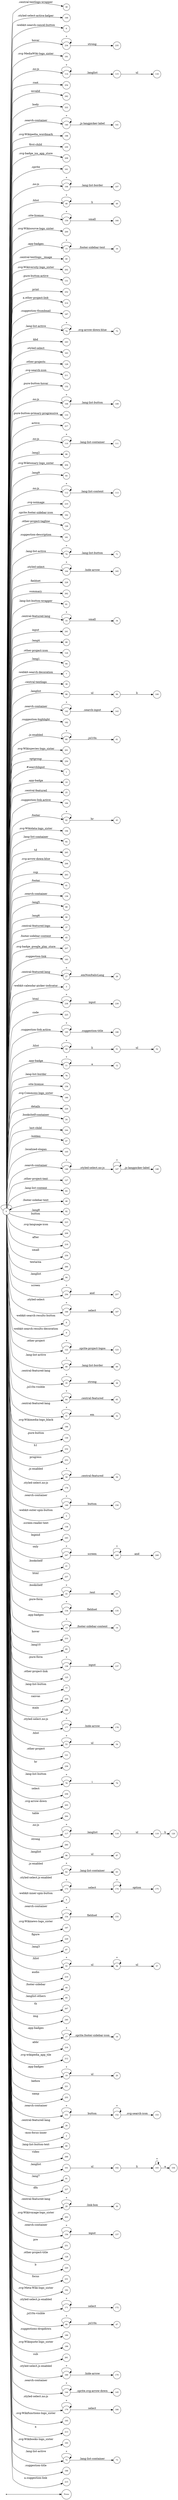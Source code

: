 digraph NFA {
  rankdir=LR;
  node [shape=circle, fontsize=10];
  __start [shape=point, label=""];
  __start -> None;
  39 [label="39"];
  168 [label="168"];
  235 [label="235"];
  6 [label="6"];
  54 [label="54"];
  234 [label="234"];
  18 [label="18"];
  191 [label="191"];
  114 [label="114"];
  254 [label="254"];
  242 [label="242"];
  222 [label="222"];
  140 [label="140"];
  198 [label="198"];
  165 [label="165"];
  230 [label="230"];
  208 [label="208"];
  161 [label="161"];
  106 [label="106"];
  48 [label="48"];
  159 [label="159"];
  200 [label="200"];
  15 [label="15"];
  40 [label="40"];
  202 [label="202"];
  131 [label="131"];
  248 [label="248"];
  252 [label="252"];
  214 [label="214"];
  249 [label="249"];
  187 [label="187"];
  74 [label="74"];
  20 [label="20"];
  243 [label="243"];
  163 [label="163"];
  129 [label="129"];
  180 [label="180"];
  211 [label="211"];
  132 [label="132"];
  108 [label="108"];
  133 [label="133"];
  217 [label="217"];
  110 [label="110"];
  86 [label="86"];
  204 [label="204"];
  93 [label="93"];
  43 [label="43"];
  112 [label="112"];
  210 [label="210"];
  16 [label="16"];
  162 [label="162"];
  61 [label="61"];
  126 [label="126"];
  102 [label="102"];
  181 [label="181"];
  70 [label="70"];
  164 [label="164"];
  228 [label="228"];
  262 [label="262"];
  59 [label="59"];
  81 [label="81"];
  104 [label="104"];
  33 [label="33"];
  257 [label="257"];
  241 [label="241"];
  88 [label="88"];
  124 [label="124"];
  71 [label="71"];
  84 [label="84"];
  135 [label="135"];
  118 [label="118"];
  239 [label="239"];
  7 [label="7"];
  38 [label="38"];
  160 [label="160"];
  98 [label="98"];
  142 [label="142"];
  182 [label="182"];
  57 [label="57"];
  60 [label="60"];
  201 [label="201"];
  250 [label="250"];
  1 [label="1"];
  10 [label="10"];
  119 [label="119"];
  25 [label="25"];
  157 [label="157"];
  184 [label="184"];
  111 [label="111"];
  42 [label="42"];
  194 [label="194"];
  82 [label="82"];
  113 [label="113"];
  265 [label="265"];
  206 [label="206"];
  263 [label="263"];
  155 [label="155"];
  41 [label="41"];
  145 [label="145"];
  139 [label="139"];
  152 [label="152"];
  51 [label="51"];
  89 [label="89"];
  120 [label="120"];
  90 [label="90"];
  37 [label="37"];
  28 [label="28"];
  30 [label="30"];
  45 [label="45"];
  207 [label="207"];
  183 [label="183"];
  27 [label="27"];
  109 [label="109"];
  3 [label="3"];
  238 [label="238"];
  225 [label="225"];
  185 [label="185"];
  50 [label="50"];
  32 [label="32"];
  11 [label="11"];
  76 [label="76"];
  158 [label="158"];
  190 [label="190"];
  148 [label="148"];
  226 [label="226"];
  24 [label="24"];
  244 [label="244"];
  47 [label="47"];
  105 [label="105"];
  146 [label="146"];
  127 [label="127"];
  83 [label="83"];
  46 [label="46"];
  92 [label="92"];
  223 [label="223"];
  209 [label="209"];
  63 [label="63"];
  218 [label="218"];
  259 [label="259"];
  65 [label="65"];
  266 [label="266"];
  172 [label="172"];
  94 [label="94"];
  256 [label="256"];
  166 [label="166"];
  8 [label="8"];
  9 [label="9"];
  122 [label="122"];
  167 [label="167"];
  14 [label="14"];
  137 [label="137"];
  68 [label="68"];
  35 [label="35"];
  64 [label="64"];
  31 [label="31"];
  196 [label="196"];
  130 [label="130"];
  175 [label="175"];
  232 [label="232"];
  253 [label="253"];
  58 [label="58"];
  176 [label="176"];
  149 [label="149"];
  5 [label="5"];
  138 [label="138"];
  245 [label="245"];
  247 [label="247"];
  21 [label="21"];
  147 [label="147"];
  237 [label="237"];
  22 [label="22"];
  134 [label="134"];
  13 [label="13"];
  73 [label="73"];
  233 [label="233"];
  85 [label="85"];
  136 [label="136"];
  125 [label="125"];
  77 [label="77"];
  224 [label="224"];
  246 [label="246"];
  49 [label="49"];
  177 [label="177"];
  53 [label="53"];
  121 [label="121"];
  56 [label="56"];
  141 [label="141"];
  236 [label="236"];
  78 [label="78"];
  258 [label="258"];
  186 [label="186"];
  153 [label="153"];
  205 [label="205"];
  264 [label="264"];
  0 [label="0"];
  117 [label="117"];
  174 [label="174"];
  260 [label="260"];
  96 [label="96"];
  62 [label="62"];
  103 [label="103"];
  173 [label="173"];
  4 [label="4"];
  52 [label="52"];
  154 [label="154"];
  197 [label="197"];
  229 [label="229"];
  87 [label="87"];
  36 [label="36"];
  55 [label="55"];
  219 [label="219"];
  44 [label="44"];
  95 [label="95"];
  23 [label="23"];
  267 [label="267"];
  240 [label="240"];
  17 [label="17"];
  216 [label="216"];
  212 [label="212"];
  19 [label="19"];
  221 [label="221"];
  255 [label="255"];
  107 [label="107"];
  151 [label="151"];
  26 [label="26"];
  2 [label="2"];
  69 [label="69"];
  80 [label="80"];
  115 [label="115"];
  268 [label="268"];
  79 [label="79"];
  101 [label="101"];
  91 [label="91"];
  227 [label="227"];
  150 [label="150"];
  29 [label="29"];
  12 [label="12"];
  203 [label="203"];
  99 [label="99"];
  116 [label="116"];
  156 [label="156"];
  251 [label="251"];
  128 [label="128"];
  220 [label="220"];
  231 [label="231"];
  192 [label="192"];
  97 [label="97"];
  171 [label="171"];
  66 [label="66"];
  75 [label="75"];
  178 [label="178"];
  189 [label="189"];
  100 [label="100"];
  143 [label="143"];
  199 [label="199"];
  261 [label="261"];
  169 [label="169"];
  170 [label="170"];
  144 [label="144"];
  179 [label="179"];
  195 [label="195"];
  34 [label="34"];
  67 [label="67"];
  123 [label="123"];
  213 [label="213"];
  193 [label="193"];
  72 [label="72"];
  188 [label="188"];
  215 [label="215"];
  { node [shape=doublecircle]; 1 2 3 4 5 6 7 8 9 10 12 14 16 18 20 21 23 24 25 26 28 30 32 34 36 37 38 39 40 41 43 44 45 46 47 49 52 54 57 59 61 63 65 67 69 71 73 75 76 77 79 80 81 82 83 84 85 86 87 88 89 90 91 92 93 94 95 97 100 104 105 107 109 111 113 116 120 121 123 124 125 126 127 128 129 130 131 132 133 135 137 138 139 141 143 145 148 150 153 155 157 158 160 161 162 163 165 167 168 170 172 175 176 178 180 181 182 183 184 186 187 188 189 190 191 192 193 194 195 196 197 198 199 200 201 202 203 204 205 206 207 208 209 210 211 212 213 214 215 216 217 218 219 220 221 222 223 224 225 226 227 228 229 230 231 232 233 235 236 237 239 240 241 242 243 244 245 246 249 250 251 252 253 254 255 257 258 259 260 261 262 263 264 265 266 267 268 }
  0 -> 0 [label="*"];
  0 -> 1 [label="#searchInput"];
  0 -> 2 [label="-moz-focus-inner"];
  0 -> 3 [label="-webkit-calendar-picker-indicator"];
  0 -> 4 [label="-webkit-inner-spin-button"];
  0 -> 5 [label="-webkit-outer-spin-button"];
  0 -> 6 [label="-webkit-search-cancel-button"];
  0 -> 7 [label="-webkit-search-decoration"];
  0 -> 8 [label="-webkit-search-results-button"];
  0 -> 9 [label="-webkit-search-results-decoration"];
  0 -> 10 [label=".app-badge"];
  0 -> 11 [label=".app-badge"];
  11 -> 11 [label="*"];
  11 -> 12 [label="a"];
  0 -> 13 [label=".app-badges"];
  13 -> 13 [label="*"];
  13 -> 14 [label=".footer-sidebar-content"];
  0 -> 15 [label=".app-badges"];
  15 -> 15 [label="*"];
  15 -> 16 [label=".footer-sidebar-text"];
  0 -> 17 [label=".app-badges"];
  17 -> 17 [label="*"];
  17 -> 18 [label=".sprite.footer-sidebar-icon"];
  0 -> 19 [label=".app-badges"];
  19 -> 19 [label="*"];
  19 -> 20 [label="ul"];
  0 -> 21 [label=".bookshelf"];
  0 -> 22 [label=".bookshelf"];
  22 -> 22 [label="*"];
  22 -> 23 [label=".text"];
  0 -> 24 [label=".bookshelf-container"];
  0 -> 25 [label=".central-featured"];
  0 -> 26 [label=".central-featured-lang"];
  0 -> 27 [label=".central-featured-lang"];
  27 -> 27 [label="*"];
  27 -> 28 [label=".emNonItalicLang"];
  0 -> 29 [label=".central-featured-lang"];
  29 -> 29 [label="*"];
  29 -> 30 [label=".link-box"];
  0 -> 31 [label=".central-featured-lang"];
  31 -> 31 [label="*"];
  31 -> 32 [label="em"];
  0 -> 33 [label=".central-featured-lang"];
  33 -> 33 [label="*"];
  33 -> 34 [label="small"];
  0 -> 35 [label=".central-featured-lang"];
  35 -> 35 [label="*"];
  35 -> 36 [label="strong"];
  0 -> 37 [label=".central-featured-logo"];
  0 -> 38 [label=".central-textlogo"];
  0 -> 39 [label=".central-textlogo-wrapper"];
  0 -> 40 [label=".central-textlogo__image"];
  0 -> 41 [label=".footer"];
  0 -> 42 [label=".footer"];
  42 -> 42 [label="*"];
  42 -> 43 [label="hr"];
  0 -> 44 [label=".footer-sidebar"];
  0 -> 45 [label=".footer-sidebar-content"];
  0 -> 46 [label=".footer-sidebar-text"];
  0 -> 47 [label=".hidden"];
  0 -> 48 [label=".hlist"];
  48 -> 48 [label="*"];
  48 -> 49 [label="li"];
  0 -> 50 [label=".hlist"];
  50 -> 50 [label="*"];
  50 -> 51 [label="li"];
  51 -> 52 [label="ul"];
  0 -> 53 [label=".hlist"];
  53 -> 53 [label="*"];
  53 -> 54 [label="ul"];
  0 -> 55 [label=".hlist"];
  55 -> 55 [label="*"];
  55 -> 56 [label="ul"];
  56 -> 56 [label="*"];
  56 -> 57 [label="ul"];
  0 -> 58 [label=".js-enabled"];
  58 -> 58 [label="*"];
  58 -> 59 [label=".central-featured"];
  0 -> 60 [label=".js-enabled"];
  60 -> 60 [label="*"];
  60 -> 61 [label=".jsl10n"];
  0 -> 62 [label=".js-enabled"];
  62 -> 62 [label="*"];
  62 -> 63 [label=".lang-list-container"];
  0 -> 64 [label=".jsl10n-visible"];
  64 -> 64 [label="*"];
  64 -> 65 [label=".central-featured"];
  0 -> 66 [label=".jsl10n-visible"];
  66 -> 66 [label="*"];
  66 -> 67 [label=".jsl10n"];
  0 -> 68 [label=".lang-list-active"];
  68 -> 68 [label="*"];
  68 -> 69 [label=".lang-list-border"];
  0 -> 70 [label=".lang-list-active"];
  70 -> 70 [label="*"];
  70 -> 71 [label=".lang-list-button"];
  0 -> 72 [label=".lang-list-active"];
  72 -> 72 [label="*"];
  72 -> 73 [label=".lang-list-container"];
  0 -> 74 [label=".lang-list-active"];
  74 -> 74 [label="*"];
  74 -> 75 [label=".svg-arrow-down-blue"];
  0 -> 76 [label=".lang-list-border"];
  0 -> 77 [label=".lang-list-button"];
  0 -> 78 [label=".lang-list-button"];
  78 -> 78 [label="*"];
  78 -> 79 [label="i"];
  0 -> 80 [label=".lang-list-button-text"];
  0 -> 81 [label=".lang-list-button-wrapper"];
  0 -> 82 [label=".lang-list-container"];
  0 -> 83 [label=".lang-list-content"];
  0 -> 84 [label=".lang1"];
  0 -> 85 [label=".lang10"];
  0 -> 86 [label=".lang2"];
  0 -> 87 [label=".lang3"];
  0 -> 88 [label=".lang4"];
  0 -> 89 [label=".lang5"];
  0 -> 90 [label=".lang6"];
  0 -> 91 [label=".lang7"];
  0 -> 92 [label=".lang8"];
  0 -> 93 [label=".lang9"];
  0 -> 94 [label=".langlist"];
  0 -> 95 [label=".langlist-others"];
  0 -> 96 [label=".langlist"];
  96 -> 97 [label="ul"];
  0 -> 98 [label=".langlist"];
  98 -> 99 [label="ul"];
  99 -> 100 [label="li"];
  0 -> 101 [label=".langlist"];
  101 -> 102 [label="ul"];
  102 -> 103 [label="li"];
  103 -> 103 [label="*"];
  103 -> 104 [label="a"];
  0 -> 105 [label=".localized-slogan"];
  0 -> 106 [label=".no-js"];
  106 -> 106 [label="*"];
  106 -> 107 [label=".lang-list-border"];
  0 -> 108 [label=".no-js"];
  108 -> 108 [label="*"];
  108 -> 109 [label=".lang-list-button"];
  0 -> 110 [label=".no-js"];
  110 -> 110 [label="*"];
  110 -> 111 [label=".lang-list-container"];
  0 -> 112 [label=".no-js"];
  112 -> 112 [label="*"];
  112 -> 113 [label=".lang-list-content"];
  0 -> 114 [label=".no-js"];
  114 -> 114 [label="*"];
  114 -> 115 [label=".langlist"];
  115 -> 116 [label="ul"];
  0 -> 117 [label=".no-js"];
  117 -> 117 [label="*"];
  117 -> 118 [label=".langlist"];
  118 -> 119 [label="ul"];
  119 -> 120 [label="li"];
  0 -> 121 [label=".other-project"];
  0 -> 122 [label=".other-project"];
  122 -> 122 [label="*"];
  122 -> 123 [label=".sprite-project-logos"];
  0 -> 124 [label=".other-project-icon"];
  0 -> 125 [label=".other-project-link"];
  0 -> 126 [label=".other-project-tagline"];
  0 -> 127 [label=".other-project-text"];
  0 -> 128 [label=".other-project-title"];
  0 -> 129 [label=".other-projects"];
  0 -> 130 [label=".pure-button"];
  0 -> 131 [label=".pure-button-active"];
  0 -> 132 [label=".pure-button-hover"];
  0 -> 133 [label=".pure-button-primary-progressive"];
  0 -> 134 [label=".pure-form"];
  134 -> 134 [label="*"];
  134 -> 135 [label="fieldset"];
  0 -> 136 [label=".pure-form"];
  136 -> 136 [label="*"];
  136 -> 137 [label="input"];
  0 -> 138 [label=".screen-reader-text"];
  0 -> 139 [label=".search-container"];
  0 -> 140 [label=".search-container"];
  140 -> 140 [label="*"];
  140 -> 141 [label=".js-langpicker-label"];
  0 -> 142 [label=".search-container"];
  142 -> 142 [label="*"];
  142 -> 143 [label=".search-input"];
  0 -> 144 [label=".search-container"];
  144 -> 144 [label="*"];
  144 -> 145 [label=".sprite.svg-arrow-down"];
  0 -> 146 [label=".search-container"];
  146 -> 146 [label="*"];
  146 -> 147 [label=".styled-select.no-js"];
  147 -> 147 [label="*"];
  147 -> 148 [label=".js-langpicker-label"];
  0 -> 149 [label=".search-container"];
  149 -> 149 [label="*"];
  149 -> 150 [label="button"];
  0 -> 151 [label=".search-container"];
  151 -> 151 [label="*"];
  151 -> 152 [label="button"];
  152 -> 152 [label="*"];
  152 -> 153 [label=".svg-search-icon"];
  0 -> 154 [label=".search-container"];
  154 -> 154 [label="*"];
  154 -> 155 [label="fieldset"];
  0 -> 156 [label=".search-container"];
  156 -> 156 [label="*"];
  156 -> 157 [label="input"];
  0 -> 158 [label=".site-license"];
  0 -> 159 [label=".site-license"];
  159 -> 159 [label="*"];
  159 -> 160 [label="small"];
  0 -> 161 [label=".sprite"];
  0 -> 162 [label=".sprite.footer-sidebar-icon"];
  0 -> 163 [label=".styled-select"];
  0 -> 164 [label=".styled-select"];
  164 -> 164 [label="*"];
  164 -> 165 [label=".hide-arrow"];
  0 -> 166 [label=".styled-select"];
  166 -> 166 [label="*"];
  166 -> 167 [label="select"];
  0 -> 168 [label=".styled-select-active-helper"];
  0 -> 169 [label=".styled-select.js-enabled"];
  169 -> 169 [label="*"];
  169 -> 170 [label=".hide-arrow"];
  0 -> 171 [label=".styled-select.js-enabled"];
  171 -> 171 [label="*"];
  171 -> 172 [label="select"];
  0 -> 173 [label=".styled-select.js-enabled"];
  173 -> 173 [label="*"];
  173 -> 174 [label="select"];
  174 -> 174 [label="*"];
  174 -> 175 [label="option"];
  0 -> 176 [label=".styled-select.no-js"];
  0 -> 177 [label=".styled-select.no-js"];
  177 -> 177 [label="*"];
  177 -> 178 [label=".hide-arrow"];
  0 -> 179 [label=".styled-select.no-js"];
  179 -> 179 [label="*"];
  179 -> 180 [label="select"];
  0 -> 181 [label=".suggestion-description"];
  0 -> 182 [label=".suggestion-highlight"];
  0 -> 183 [label=".suggestion-link"];
  0 -> 184 [label=".suggestion-link.active"];
  0 -> 185 [label=".suggestion-link.active"];
  185 -> 185 [label="*"];
  185 -> 186 [label=".suggestion-title"];
  0 -> 187 [label=".suggestion-thumbnail"];
  0 -> 188 [label=".suggestion-title"];
  0 -> 189 [label=".suggestions-dropdown"];
  0 -> 190 [label=".svg-Commons-logo_sister"];
  0 -> 191 [label=".svg-MediaWiki-logo_sister"];
  0 -> 192 [label=".svg-Meta-Wiki-logo_sister"];
  0 -> 193 [label=".svg-Wikibooks-logo_sister"];
  0 -> 194 [label=".svg-Wikidata-logo_sister"];
  0 -> 195 [label=".svg-Wikifunctions-logo_sister"];
  0 -> 196 [label=".svg-Wikimedia-logo_black"];
  0 -> 197 [label=".svg-Wikinews-logo_sister"];
  0 -> 198 [label=".svg-Wikipedia_wordmark"];
  0 -> 199 [label=".svg-Wikiquote-logo_sister"];
  0 -> 200 [label=".svg-Wikisource-logo_sister"];
  0 -> 201 [label=".svg-Wikispecies-logo_sister"];
  0 -> 202 [label=".svg-Wikiversity-logo_sister"];
  0 -> 203 [label=".svg-Wikivoyage-logo_sister"];
  0 -> 204 [label=".svg-Wiktionary-logo_sister"];
  0 -> 205 [label=".svg-arrow-down"];
  0 -> 206 [label=".svg-arrow-down-blue"];
  0 -> 207 [label=".svg-badge_google_play_store"];
  0 -> 208 [label=".svg-badge_ios_app_store"];
  0 -> 209 [label=".svg-language-icon"];
  0 -> 210 [label=".svg-noimage"];
  0 -> 211 [label=".svg-search-icon"];
  0 -> 212 [label=".svg-wikipedia_app_tile"];
  0 -> 213 [label="a"];
  0 -> 214 [label="a.other-project-link"];
  0 -> 215 [label="a.suggestion-link"];
  0 -> 216 [label="abbr"];
  0 -> 217 [label="active"];
  0 -> 218 [label="after"];
  0 -> 219 [label="audio"];
  0 -> 220 [label="b"];
  0 -> 221 [label="before"];
  0 -> 222 [label="body"];
  0 -> 223 [label="button"];
  0 -> 224 [label="canvas"];
  0 -> 225 [label="code"];
  0 -> 226 [label="details"];
  0 -> 227 [label="dfn"];
  0 -> 228 [label="fieldset"];
  0 -> 229 [label="figure"];
  0 -> 230 [label="first-child"];
  0 -> 231 [label="focus"];
  0 -> 232 [label="h1"];
  0 -> 233 [label="hover"];
  0 -> 234 [label="hover"];
  234 -> 234 [label="*"];
  234 -> 235 [label="strong"];
  0 -> 236 [label="hr"];
  0 -> 237 [label="html"];
  0 -> 238 [label="html"];
  238 -> 238 [label="*"];
  238 -> 239 [label="input"];
  0 -> 240 [label="img"];
  0 -> 241 [label="input"];
  0 -> 242 [label="invalid"];
  0 -> 243 [label="kbd"];
  0 -> 244 [label="last-child"];
  0 -> 245 [label="legend"];
  0 -> 246 [label="main"];
  0 -> 247 [label="only"];
  247 -> 247 [label="*"];
  247 -> 248 [label="screen"];
  248 -> 248 [label="*"];
  248 -> 249 [label="and"];
  0 -> 250 [label="optgroup"];
  0 -> 251 [label="pre"];
  0 -> 252 [label="print"];
  0 -> 253 [label="progress"];
  0 -> 254 [label="root"];
  0 -> 255 [label="samp"];
  0 -> 256 [label="screen"];
  256 -> 256 [label="*"];
  256 -> 257 [label="and"];
  0 -> 258 [label="select"];
  0 -> 259 [label="small"];
  0 -> 260 [label="strong"];
  0 -> 261 [label="sub"];
  0 -> 262 [label="summary"];
  0 -> 263 [label="sup"];
  0 -> 264 [label="table"];
  0 -> 265 [label="td"];
  0 -> 266 [label="textarea"];
  0 -> 267 [label="th"];
  0 -> 268 [label="video"];
}
